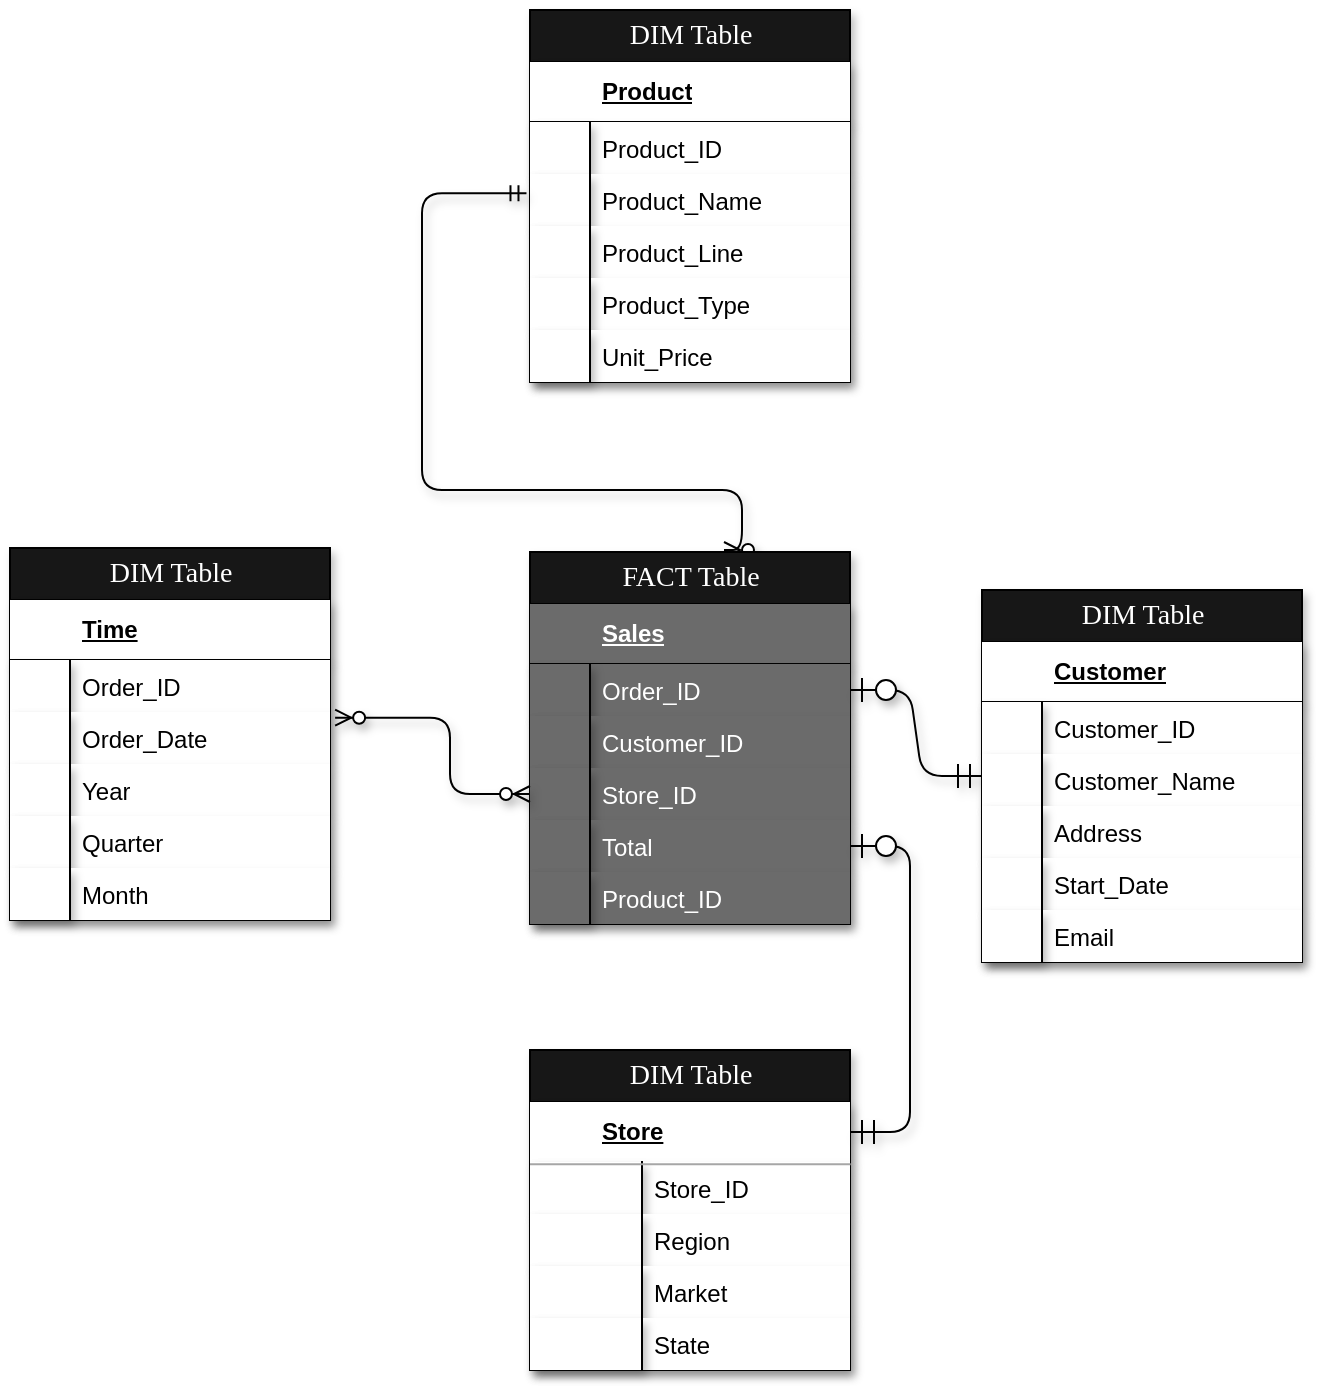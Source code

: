 <mxfile version="12.1.3" type="github" pages="1"><diagram id="MUlQf5XXuXlgFDtIaxSN" name="Page-1"><mxGraphModel dx="2011" dy="1044" grid="1" gridSize="10" guides="0" tooltips="1" connect="1" arrows="1" fold="1" page="1" pageScale="1" pageWidth="1100" pageHeight="850" background="#ffffff" math="0" shadow="0"><root><mxCell id="0"/><mxCell id="1" parent="0"/><mxCell id="2e49270ec7c68f3f-8" value="DIM Table" style="swimlane;html=1;fontStyle=0;childLayout=stackLayout;horizontal=1;startSize=26;horizontalStack=0;resizeParent=1;resizeLast=0;collapsible=1;marginBottom=0;swimlaneFillColor=#ffffff;align=center;rounded=0;shadow=1;comic=0;labelBackgroundColor=none;strokeWidth=1;fontFamily=Verdana;fontSize=14;swimlaneLine=1;fillColor=#171717;fontColor=#FFFFFF;" parent="1" vertex="1"><mxGeometry x="410" y="80" width="160" height="186" as="geometry"/></mxCell><mxCell id="2e49270ec7c68f3f-9" value="Product" style="shape=partialRectangle;top=0;left=0;right=0;bottom=1;html=1;align=left;verticalAlign=middle;spacingLeft=34;spacingRight=4;whiteSpace=wrap;overflow=hidden;rotatable=0;points=[[0,0.5],[1,0.5]];portConstraint=eastwest;dropTarget=0;fontStyle=5;shadow=1;" parent="2e49270ec7c68f3f-8" vertex="1"><mxGeometry y="26" width="160" height="30" as="geometry"/></mxCell><mxCell id="2e49270ec7c68f3f-11" value="Product_ID" style="shape=partialRectangle;top=0;left=0;right=0;bottom=0;html=1;align=left;verticalAlign=top;spacingLeft=34;spacingRight=4;whiteSpace=wrap;overflow=hidden;rotatable=0;points=[[0,0.5],[1,0.5]];portConstraint=eastwest;dropTarget=0;shadow=1;" parent="2e49270ec7c68f3f-8" vertex="1"><mxGeometry y="56" width="160" height="26" as="geometry"/></mxCell><mxCell id="2e49270ec7c68f3f-12" value="" style="shape=partialRectangle;top=0;left=0;bottom=0;html=1;align=left;verticalAlign=top;spacingLeft=4;spacingRight=4;whiteSpace=wrap;overflow=hidden;rotatable=0;points=[];portConstraint=eastwest;part=1;shadow=1;" parent="2e49270ec7c68f3f-11" vertex="1" connectable="0"><mxGeometry width="30" height="26" as="geometry"/></mxCell><mxCell id="2e49270ec7c68f3f-13" value="Product_Name" style="shape=partialRectangle;top=0;left=0;right=0;bottom=0;html=1;align=left;verticalAlign=top;spacingLeft=34;spacingRight=4;whiteSpace=wrap;overflow=hidden;rotatable=0;points=[[0,0.5],[1,0.5]];portConstraint=eastwest;dropTarget=0;shadow=1;" parent="2e49270ec7c68f3f-8" vertex="1"><mxGeometry y="82" width="160" height="26" as="geometry"/></mxCell><mxCell id="2e49270ec7c68f3f-14" value="" style="shape=partialRectangle;top=0;left=0;bottom=0;html=1;align=left;verticalAlign=top;spacingLeft=4;spacingRight=4;whiteSpace=wrap;overflow=hidden;rotatable=0;points=[];portConstraint=eastwest;part=1;shadow=1;" parent="2e49270ec7c68f3f-13" vertex="1" connectable="0"><mxGeometry width="30" height="26" as="geometry"/></mxCell><mxCell id="2e49270ec7c68f3f-15" value="Product_Line" style="shape=partialRectangle;top=0;left=0;right=0;bottom=0;html=1;align=left;verticalAlign=top;spacingLeft=34;spacingRight=4;whiteSpace=wrap;overflow=hidden;rotatable=0;points=[[0,0.5],[1,0.5]];portConstraint=eastwest;dropTarget=0;shadow=1;" parent="2e49270ec7c68f3f-8" vertex="1"><mxGeometry y="108" width="160" height="26" as="geometry"/></mxCell><mxCell id="2e49270ec7c68f3f-16" value="" style="shape=partialRectangle;top=0;left=0;bottom=0;html=1;align=left;verticalAlign=top;spacingLeft=4;spacingRight=4;whiteSpace=wrap;overflow=hidden;rotatable=0;points=[];portConstraint=eastwest;part=1;shadow=1;" parent="2e49270ec7c68f3f-15" vertex="1" connectable="0"><mxGeometry width="30" height="26" as="geometry"/></mxCell><mxCell id="2e49270ec7c68f3f-58" value="" style="edgeStyle=orthogonalEdgeStyle;html=1;endArrow=ERzeroToMany;startArrow=ERmandOne;labelBackgroundColor=none;fontFamily=Verdana;fontSize=14;exitX=-0.011;exitY=0.369;exitDx=0;exitDy=0;exitPerimeter=0;shadow=1;" parent="2e49270ec7c68f3f-8" source="2e49270ec7c68f3f-13" edge="1"><mxGeometry width="100" height="100" relative="1" as="geometry"><mxPoint x="-4" y="150" as="sourcePoint"/><mxPoint x="97" y="270" as="targetPoint"/><Array as="points"><mxPoint x="-54" y="92"/><mxPoint x="-54" y="240"/><mxPoint x="106" y="240"/><mxPoint x="106" y="270"/></Array></mxGeometry></mxCell><mxCell id="-rOR9fBLmaZNpcgYioM3-27" value="Product_Type" style="shape=partialRectangle;top=0;left=0;right=0;bottom=0;html=1;align=left;verticalAlign=top;spacingLeft=34;spacingRight=4;whiteSpace=wrap;overflow=hidden;rotatable=0;points=[[0,0.5],[1,0.5]];portConstraint=eastwest;dropTarget=0;shadow=1;" parent="2e49270ec7c68f3f-8" vertex="1"><mxGeometry y="134" width="160" height="26" as="geometry"/></mxCell><mxCell id="-rOR9fBLmaZNpcgYioM3-28" value="" style="shape=partialRectangle;top=0;left=0;bottom=0;html=1;align=left;verticalAlign=top;spacingLeft=4;spacingRight=4;whiteSpace=wrap;overflow=hidden;rotatable=0;points=[];portConstraint=eastwest;part=1;shadow=1;" parent="-rOR9fBLmaZNpcgYioM3-27" vertex="1" connectable="0"><mxGeometry width="30" height="26" as="geometry"/></mxCell><mxCell id="-rOR9fBLmaZNpcgYioM3-29" value="Unit_Price" style="shape=partialRectangle;top=0;left=0;right=0;bottom=0;html=1;align=left;verticalAlign=top;spacingLeft=34;spacingRight=4;whiteSpace=wrap;overflow=hidden;rotatable=0;points=[[0,0.5],[1,0.5]];portConstraint=eastwest;dropTarget=0;shadow=1;" parent="2e49270ec7c68f3f-8" vertex="1"><mxGeometry y="160" width="160" height="26" as="geometry"/></mxCell><mxCell id="-rOR9fBLmaZNpcgYioM3-30" value="" style="shape=partialRectangle;top=0;left=0;bottom=0;html=1;align=left;verticalAlign=top;spacingLeft=4;spacingRight=4;whiteSpace=wrap;overflow=hidden;rotatable=0;points=[];portConstraint=eastwest;part=1;shadow=1;" parent="-rOR9fBLmaZNpcgYioM3-29" vertex="1" connectable="0"><mxGeometry width="30" height="26" as="geometry"/></mxCell><mxCell id="2e49270ec7c68f3f-19" value="FACT Table" style="swimlane;html=1;fontStyle=0;childLayout=stackLayout;horizontal=1;startSize=26;horizontalStack=0;resizeParent=1;resizeLast=0;collapsible=1;marginBottom=0;swimlaneFillColor=#ffffff;align=center;rounded=0;shadow=1;comic=0;labelBackgroundColor=none;strokeWidth=1;fontFamily=Verdana;fontSize=14;fontColor=#FFFFFF;fillColor=#171717;" parent="1" vertex="1"><mxGeometry x="410" y="351" width="160" height="186" as="geometry"/></mxCell><mxCell id="2e49270ec7c68f3f-20" value="Sales" style="shape=partialRectangle;top=0;left=0;right=0;bottom=1;html=1;align=left;verticalAlign=middle;spacingLeft=34;spacingRight=4;whiteSpace=wrap;overflow=hidden;rotatable=0;points=[[0,0.5],[1,0.5]];portConstraint=eastwest;dropTarget=0;fontStyle=5;shadow=1;fillColor=#6B6B6B;fontColor=#FFFFFF;" parent="2e49270ec7c68f3f-19" vertex="1"><mxGeometry y="26" width="160" height="30" as="geometry"/></mxCell><mxCell id="2e49270ec7c68f3f-22" value="Order_ID" style="shape=partialRectangle;top=0;left=0;right=0;bottom=0;html=1;align=left;verticalAlign=top;spacingLeft=34;spacingRight=4;whiteSpace=wrap;overflow=hidden;rotatable=0;points=[[0,0.5],[1,0.5]];portConstraint=eastwest;dropTarget=0;shadow=1;fillColor=#6B6B6B;fontColor=#FFFFFF;" parent="2e49270ec7c68f3f-19" vertex="1"><mxGeometry y="56" width="160" height="26" as="geometry"/></mxCell><mxCell id="2e49270ec7c68f3f-23" value="" style="shape=partialRectangle;top=0;left=0;bottom=0;html=1;align=left;verticalAlign=top;spacingLeft=4;spacingRight=4;whiteSpace=wrap;overflow=hidden;rotatable=0;points=[];portConstraint=eastwest;part=1;shadow=1;fillColor=#6B6B6B;fontColor=#FFFFFF;" parent="2e49270ec7c68f3f-22" vertex="1" connectable="0"><mxGeometry width="30" height="26" as="geometry"/></mxCell><mxCell id="2e49270ec7c68f3f-24" value="Customer_ID" style="shape=partialRectangle;top=0;left=0;right=0;bottom=0;html=1;align=left;verticalAlign=top;spacingLeft=34;spacingRight=4;whiteSpace=wrap;overflow=hidden;rotatable=0;points=[[0,0.5],[1,0.5]];portConstraint=eastwest;dropTarget=0;shadow=1;fillColor=#6B6B6B;fontColor=#FFFFFF;" parent="2e49270ec7c68f3f-19" vertex="1"><mxGeometry y="82" width="160" height="26" as="geometry"/></mxCell><mxCell id="2e49270ec7c68f3f-25" value="" style="shape=partialRectangle;top=0;left=0;bottom=0;html=1;align=left;verticalAlign=top;spacingLeft=4;spacingRight=4;whiteSpace=wrap;overflow=hidden;rotatable=0;points=[];portConstraint=eastwest;part=1;shadow=1;fillColor=#6B6B6B;fontColor=#FFFFFF;" parent="2e49270ec7c68f3f-24" vertex="1" connectable="0"><mxGeometry width="30" height="26" as="geometry"/></mxCell><mxCell id="2e49270ec7c68f3f-26" value="Store_ID" style="shape=partialRectangle;top=0;left=0;right=0;bottom=0;html=1;align=left;verticalAlign=top;spacingLeft=34;spacingRight=4;whiteSpace=wrap;overflow=hidden;rotatable=0;points=[[0,0.5],[1,0.5]];portConstraint=eastwest;dropTarget=0;shadow=1;fillColor=#6B6B6B;fontColor=#FFFFFF;" parent="2e49270ec7c68f3f-19" vertex="1"><mxGeometry y="108" width="160" height="26" as="geometry"/></mxCell><mxCell id="2e49270ec7c68f3f-27" value="" style="shape=partialRectangle;top=0;left=0;bottom=0;html=1;align=left;verticalAlign=top;spacingLeft=4;spacingRight=4;whiteSpace=wrap;overflow=hidden;rotatable=0;points=[];portConstraint=eastwest;part=1;shadow=1;fillColor=#6B6B6B;fontColor=#FFFFFF;" parent="2e49270ec7c68f3f-26" vertex="1" connectable="0"><mxGeometry width="30" height="26" as="geometry"/></mxCell><mxCell id="-rOR9fBLmaZNpcgYioM3-1" value="Total" style="shape=partialRectangle;top=0;left=0;right=0;bottom=0;html=1;align=left;verticalAlign=top;spacingLeft=34;spacingRight=4;whiteSpace=wrap;overflow=hidden;rotatable=0;points=[[0,0.5],[1,0.5]];portConstraint=eastwest;dropTarget=0;shadow=1;fillColor=#6B6B6B;fontColor=#FFFFFF;" parent="2e49270ec7c68f3f-19" vertex="1"><mxGeometry y="134" width="160" height="26" as="geometry"/></mxCell><mxCell id="-rOR9fBLmaZNpcgYioM3-2" value="" style="shape=partialRectangle;top=0;left=0;bottom=0;html=1;align=left;verticalAlign=top;spacingLeft=4;spacingRight=4;whiteSpace=wrap;overflow=hidden;rotatable=0;points=[];portConstraint=eastwest;part=1;shadow=1;fillColor=#6B6B6B;fontColor=#FFFFFF;" parent="-rOR9fBLmaZNpcgYioM3-1" vertex="1" connectable="0"><mxGeometry width="30" height="26" as="geometry"/></mxCell><mxCell id="-rOR9fBLmaZNpcgYioM3-25" value="Product_ID" style="shape=partialRectangle;top=0;left=0;right=0;bottom=0;html=1;align=left;verticalAlign=top;spacingLeft=34;spacingRight=4;whiteSpace=wrap;overflow=hidden;rotatable=0;points=[[0,0.5],[1,0.5]];portConstraint=eastwest;dropTarget=0;shadow=1;fillColor=#6B6B6B;fontColor=#FFFFFF;" parent="2e49270ec7c68f3f-19" vertex="1"><mxGeometry y="160" width="160" height="26" as="geometry"/></mxCell><mxCell id="-rOR9fBLmaZNpcgYioM3-26" value="" style="shape=partialRectangle;top=0;left=0;bottom=0;html=1;align=left;verticalAlign=top;spacingLeft=4;spacingRight=4;whiteSpace=wrap;overflow=hidden;rotatable=0;points=[];portConstraint=eastwest;part=1;shadow=1;fillColor=#6B6B6B;fontColor=#FFFFFF;" parent="-rOR9fBLmaZNpcgYioM3-25" vertex="1" connectable="0"><mxGeometry width="30" height="26" as="geometry"/></mxCell><mxCell id="-rOR9fBLmaZNpcgYioM3-5" style="edgeStyle=entityRelationEdgeStyle;html=1;endArrow=ERzeroToOne;startArrow=ERmandOne;labelBackgroundColor=none;fontFamily=Verdana;fontSize=14;sourcePerimeterSpacing=0;startSize=10;endSize=10;shadow=1;" parent="1" source="2e49270ec7c68f3f-30" target="2e49270ec7c68f3f-22" edge="1"><mxGeometry relative="1" as="geometry"/></mxCell><mxCell id="2e49270ec7c68f3f-30" value="DIM Table" style="swimlane;html=1;fontStyle=0;childLayout=stackLayout;horizontal=1;startSize=26;horizontalStack=0;resizeParent=1;resizeLast=0;collapsible=1;marginBottom=0;swimlaneFillColor=#ffffff;align=center;rounded=0;shadow=1;comic=0;labelBackgroundColor=none;strokeWidth=1;fontFamily=Verdana;fontSize=14;fontColor=#FFFFFF;fillColor=#171717;" parent="1" vertex="1"><mxGeometry x="636" y="370" width="160" height="186" as="geometry"/></mxCell><mxCell id="2e49270ec7c68f3f-31" value="Customer" style="shape=partialRectangle;top=0;left=0;right=0;bottom=1;html=1;align=left;verticalAlign=middle;spacingLeft=34;spacingRight=4;whiteSpace=wrap;overflow=hidden;rotatable=0;points=[[0,0.5],[1,0.5]];portConstraint=eastwest;dropTarget=0;fontStyle=5;shadow=1;" parent="2e49270ec7c68f3f-30" vertex="1"><mxGeometry y="26" width="160" height="30" as="geometry"/></mxCell><mxCell id="2e49270ec7c68f3f-33" value="Customer_ID" style="shape=partialRectangle;top=0;left=0;right=0;bottom=0;html=1;align=left;verticalAlign=top;spacingLeft=34;spacingRight=4;whiteSpace=wrap;overflow=hidden;rotatable=0;points=[[0,0.5],[1,0.5]];portConstraint=eastwest;dropTarget=0;shadow=1;" parent="2e49270ec7c68f3f-30" vertex="1"><mxGeometry y="56" width="160" height="26" as="geometry"/></mxCell><mxCell id="2e49270ec7c68f3f-34" value="" style="shape=partialRectangle;top=0;left=0;bottom=0;html=1;align=left;verticalAlign=top;spacingLeft=4;spacingRight=4;whiteSpace=wrap;overflow=hidden;rotatable=0;points=[];portConstraint=eastwest;part=1;shadow=1;" parent="2e49270ec7c68f3f-33" vertex="1" connectable="0"><mxGeometry width="30" height="26" as="geometry"/></mxCell><mxCell id="2e49270ec7c68f3f-35" value="Customer_Name" style="shape=partialRectangle;top=0;left=0;right=0;bottom=0;html=1;align=left;verticalAlign=top;spacingLeft=34;spacingRight=4;whiteSpace=wrap;overflow=hidden;rotatable=0;points=[[0,0.5],[1,0.5]];portConstraint=eastwest;dropTarget=0;shadow=1;" parent="2e49270ec7c68f3f-30" vertex="1"><mxGeometry y="82" width="160" height="26" as="geometry"/></mxCell><mxCell id="2e49270ec7c68f3f-36" value="" style="shape=partialRectangle;top=0;left=0;bottom=0;html=1;align=left;verticalAlign=top;spacingLeft=4;spacingRight=4;whiteSpace=wrap;overflow=hidden;rotatable=0;points=[];portConstraint=eastwest;part=1;shadow=1;" parent="2e49270ec7c68f3f-35" vertex="1" connectable="0"><mxGeometry width="30" height="26" as="geometry"/></mxCell><mxCell id="2e49270ec7c68f3f-37" value="Address" style="shape=partialRectangle;top=0;left=0;right=0;bottom=0;html=1;align=left;verticalAlign=top;spacingLeft=34;spacingRight=4;whiteSpace=wrap;overflow=hidden;rotatable=0;points=[[0,0.5],[1,0.5]];portConstraint=eastwest;dropTarget=0;shadow=1;" parent="2e49270ec7c68f3f-30" vertex="1"><mxGeometry y="108" width="160" height="26" as="geometry"/></mxCell><mxCell id="2e49270ec7c68f3f-38" value="" style="shape=partialRectangle;top=0;left=0;bottom=0;html=1;align=left;verticalAlign=top;spacingLeft=4;spacingRight=4;whiteSpace=wrap;overflow=hidden;rotatable=0;points=[];portConstraint=eastwest;part=1;shadow=1;" parent="2e49270ec7c68f3f-37" vertex="1" connectable="0"><mxGeometry width="30" height="26" as="geometry"/></mxCell><mxCell id="-rOR9fBLmaZNpcgYioM3-17" value="Start_Date" style="shape=partialRectangle;top=0;left=0;right=0;bottom=0;html=1;align=left;verticalAlign=top;spacingLeft=34;spacingRight=4;whiteSpace=wrap;overflow=hidden;rotatable=0;points=[[0,0.5],[1,0.5]];portConstraint=eastwest;dropTarget=0;shadow=1;" parent="2e49270ec7c68f3f-30" vertex="1"><mxGeometry y="134" width="160" height="26" as="geometry"/></mxCell><mxCell id="-rOR9fBLmaZNpcgYioM3-18" value="" style="shape=partialRectangle;top=0;left=0;bottom=0;html=1;align=left;verticalAlign=top;spacingLeft=4;spacingRight=4;whiteSpace=wrap;overflow=hidden;rotatable=0;points=[];portConstraint=eastwest;part=1;shadow=1;" parent="-rOR9fBLmaZNpcgYioM3-17" vertex="1" connectable="0"><mxGeometry width="30" height="26" as="geometry"/></mxCell><mxCell id="-rOR9fBLmaZNpcgYioM3-19" value="Email" style="shape=partialRectangle;top=0;left=0;right=0;bottom=0;html=1;align=left;verticalAlign=top;spacingLeft=34;spacingRight=4;whiteSpace=wrap;overflow=hidden;rotatable=0;points=[[0,0.5],[1,0.5]];portConstraint=eastwest;dropTarget=0;shadow=1;" parent="2e49270ec7c68f3f-30" vertex="1"><mxGeometry y="160" width="160" height="26" as="geometry"/></mxCell><mxCell id="-rOR9fBLmaZNpcgYioM3-20" value="" style="shape=partialRectangle;top=0;left=0;bottom=0;html=1;align=left;verticalAlign=top;spacingLeft=4;spacingRight=4;whiteSpace=wrap;overflow=hidden;rotatable=0;points=[];portConstraint=eastwest;part=1;shadow=1;" parent="-rOR9fBLmaZNpcgYioM3-19" vertex="1" connectable="0"><mxGeometry width="30" height="26" as="geometry"/></mxCell><mxCell id="2e49270ec7c68f3f-48" value="DIM Table" style="swimlane;html=1;fontStyle=0;childLayout=stackLayout;horizontal=1;startSize=26;horizontalStack=0;resizeParent=1;resizeLast=0;collapsible=1;marginBottom=0;swimlaneFillColor=#ffffff;align=center;rounded=0;shadow=1;comic=0;labelBackgroundColor=none;strokeWidth=1;fontFamily=Verdana;fontSize=14;fontColor=#FFFFFF;fillColor=#171717;" parent="1" vertex="1"><mxGeometry x="410" y="600" width="160" height="160" as="geometry"/></mxCell><mxCell id="2e49270ec7c68f3f-49" value="Store" style="shape=partialRectangle;top=0;left=0;right=0;bottom=0;html=1;align=left;verticalAlign=middle;spacingLeft=34;spacingRight=4;whiteSpace=wrap;overflow=hidden;rotatable=0;points=[[0,0.5],[1,0.5]];portConstraint=eastwest;dropTarget=0;fontStyle=5;shadow=1;" parent="2e49270ec7c68f3f-48" vertex="1"><mxGeometry y="26" width="160" height="30" as="geometry"/></mxCell><mxCell id="2e49270ec7c68f3f-53" value="Store_ID" style="shape=partialRectangle;top=0;left=0;right=0;bottom=0;html=1;align=left;verticalAlign=top;spacingLeft=60;spacingRight=4;whiteSpace=wrap;overflow=hidden;rotatable=0;points=[[0,0.5],[1,0.5]];portConstraint=eastwest;dropTarget=0;shadow=1;" parent="2e49270ec7c68f3f-48" vertex="1"><mxGeometry y="56" width="160" height="26" as="geometry"/></mxCell><mxCell id="2e49270ec7c68f3f-54" value="" style="shape=partialRectangle;top=0;left=0;bottom=0;html=1;align=left;verticalAlign=top;spacingLeft=4;spacingRight=4;whiteSpace=wrap;overflow=hidden;rotatable=0;points=[];portConstraint=eastwest;part=1;shadow=1;" parent="2e49270ec7c68f3f-53" vertex="1" connectable="0"><mxGeometry width="56" height="26" as="geometry"/></mxCell><mxCell id="-rOR9fBLmaZNpcgYioM3-7" value="Region" style="shape=partialRectangle;top=0;left=0;right=0;bottom=0;html=1;align=left;verticalAlign=top;spacingLeft=60;spacingRight=4;whiteSpace=wrap;overflow=hidden;rotatable=0;points=[[0,0.5],[1,0.5]];portConstraint=eastwest;dropTarget=0;shadow=1;" parent="2e49270ec7c68f3f-48" vertex="1"><mxGeometry y="82" width="160" height="26" as="geometry"/></mxCell><mxCell id="-rOR9fBLmaZNpcgYioM3-8" value="" style="shape=partialRectangle;top=0;left=0;bottom=0;html=1;align=left;verticalAlign=top;spacingLeft=4;spacingRight=4;whiteSpace=wrap;overflow=hidden;rotatable=0;points=[];portConstraint=eastwest;part=1;shadow=1;" parent="-rOR9fBLmaZNpcgYioM3-7" vertex="1" connectable="0"><mxGeometry width="56" height="26" as="geometry"/></mxCell><mxCell id="-rOR9fBLmaZNpcgYioM3-9" value="Market" style="shape=partialRectangle;top=0;left=0;right=0;bottom=0;html=1;align=left;verticalAlign=top;spacingLeft=60;spacingRight=4;whiteSpace=wrap;overflow=hidden;rotatable=0;points=[[0,0.5],[1,0.5]];portConstraint=eastwest;dropTarget=0;shadow=1;" parent="2e49270ec7c68f3f-48" vertex="1"><mxGeometry y="108" width="160" height="26" as="geometry"/></mxCell><mxCell id="-rOR9fBLmaZNpcgYioM3-10" value="" style="shape=partialRectangle;top=0;left=0;bottom=0;html=1;align=left;verticalAlign=top;spacingLeft=4;spacingRight=4;whiteSpace=wrap;overflow=hidden;rotatable=0;points=[];portConstraint=eastwest;part=1;shadow=1;" parent="-rOR9fBLmaZNpcgYioM3-9" vertex="1" connectable="0"><mxGeometry width="56" height="26" as="geometry"/></mxCell><mxCell id="-rOR9fBLmaZNpcgYioM3-21" value="State" style="shape=partialRectangle;top=0;left=0;right=0;bottom=0;html=1;align=left;verticalAlign=top;spacingLeft=60;spacingRight=4;whiteSpace=wrap;overflow=hidden;rotatable=0;points=[[0,0.5],[1,0.5]];portConstraint=eastwest;dropTarget=0;shadow=1;" parent="2e49270ec7c68f3f-48" vertex="1"><mxGeometry y="134" width="160" height="26" as="geometry"/></mxCell><mxCell id="-rOR9fBLmaZNpcgYioM3-22" value="" style="shape=partialRectangle;top=0;left=0;bottom=0;html=1;align=left;verticalAlign=top;spacingLeft=4;spacingRight=4;whiteSpace=wrap;overflow=hidden;rotatable=0;points=[];portConstraint=eastwest;part=1;shadow=1;" parent="-rOR9fBLmaZNpcgYioM3-21" vertex="1" connectable="0"><mxGeometry width="56" height="26" as="geometry"/></mxCell><mxCell id="6PoKw7VBicuPqXE-aEah-4" value="" style="endArrow=none;html=1;fontColor=#FFFFFF;entryX=1.002;entryY=1.039;entryDx=0;entryDy=0;entryPerimeter=0;exitX=0;exitY=0.045;exitDx=0;exitDy=0;exitPerimeter=0;strokeColor=#A6A6A6;" edge="1" parent="2e49270ec7c68f3f-48" source="2e49270ec7c68f3f-53" target="2e49270ec7c68f3f-49"><mxGeometry width="50" height="50" relative="1" as="geometry"><mxPoint x="-20" y="230" as="sourcePoint"/><mxPoint x="30" y="180" as="targetPoint"/></mxGeometry></mxCell><mxCell id="2e49270ec7c68f3f-56" value="" style="edgeStyle=orthogonalEdgeStyle;html=1;endArrow=ERzeroToMany;endFill=1;startArrow=ERzeroToMany;labelBackgroundColor=none;fontFamily=Verdana;fontSize=14;entryX=0;entryY=0.5;exitX=1.016;exitY=0.11;exitDx=0;exitDy=0;exitPerimeter=0;shadow=1;" parent="1" source="2e49270ec7c68f3f-85" target="2e49270ec7c68f3f-26" edge="1"><mxGeometry width="100" height="100" relative="1" as="geometry"><mxPoint x="240" y="641" as="sourcePoint"/><mxPoint x="340" y="541" as="targetPoint"/><Array as="points"><mxPoint x="370" y="434"/><mxPoint x="370" y="472"/></Array></mxGeometry></mxCell><mxCell id="2e49270ec7c68f3f-60" value="" style="edgeStyle=entityRelationEdgeStyle;html=1;endArrow=ERzeroToOne;startArrow=ERmandOne;labelBackgroundColor=none;fontFamily=Verdana;fontSize=14;exitX=1;exitY=0.5;sourcePerimeterSpacing=0;startSize=10;endSize=10;shadow=1;" parent="1" source="2e49270ec7c68f3f-49" target="-rOR9fBLmaZNpcgYioM3-1" edge="1"><mxGeometry width="100" height="100" relative="1" as="geometry"><mxPoint x="720" y="711" as="sourcePoint"/><mxPoint x="820" y="611" as="targetPoint"/></mxGeometry></mxCell><mxCell id="2e49270ec7c68f3f-80" value="DIM Table" style="swimlane;html=1;fontStyle=0;childLayout=stackLayout;horizontal=1;startSize=26;horizontalStack=0;resizeParent=1;resizeLast=0;collapsible=1;marginBottom=0;swimlaneFillColor=#ffffff;align=center;rounded=0;shadow=1;comic=0;labelBackgroundColor=none;strokeWidth=1;fontFamily=Verdana;fontSize=14;fontColor=#FFFFFF;fillColor=#171717;" parent="1" vertex="1"><mxGeometry x="150" y="349" width="160" height="186" as="geometry"/></mxCell><mxCell id="2e49270ec7c68f3f-81" value="Time" style="shape=partialRectangle;top=0;left=0;right=0;bottom=1;html=1;align=left;verticalAlign=middle;spacingLeft=34;spacingRight=4;whiteSpace=wrap;overflow=hidden;rotatable=0;points=[[0,0.5],[1,0.5]];portConstraint=eastwest;dropTarget=0;fontStyle=5;shadow=1;" parent="2e49270ec7c68f3f-80" vertex="1"><mxGeometry y="26" width="160" height="30" as="geometry"/></mxCell><mxCell id="2e49270ec7c68f3f-83" value="Order_ID" style="shape=partialRectangle;top=0;left=0;right=0;bottom=0;html=1;align=left;verticalAlign=top;spacingLeft=34;spacingRight=4;whiteSpace=wrap;overflow=hidden;rotatable=0;points=[[0,0.5],[1,0.5]];portConstraint=eastwest;dropTarget=0;shadow=1;" parent="2e49270ec7c68f3f-80" vertex="1"><mxGeometry y="56" width="160" height="26" as="geometry"/></mxCell><mxCell id="2e49270ec7c68f3f-84" value="" style="shape=partialRectangle;top=0;left=0;bottom=0;html=1;align=left;verticalAlign=top;spacingLeft=4;spacingRight=4;whiteSpace=wrap;overflow=hidden;rotatable=0;points=[];portConstraint=eastwest;part=1;shadow=1;" parent="2e49270ec7c68f3f-83" vertex="1" connectable="0"><mxGeometry width="30" height="26" as="geometry"/></mxCell><mxCell id="2e49270ec7c68f3f-85" value="Order_Date" style="shape=partialRectangle;top=0;left=0;right=0;bottom=0;html=1;align=left;verticalAlign=top;spacingLeft=34;spacingRight=4;whiteSpace=wrap;overflow=hidden;rotatable=0;points=[[0,0.5],[1,0.5]];portConstraint=eastwest;dropTarget=0;shadow=1;" parent="2e49270ec7c68f3f-80" vertex="1"><mxGeometry y="82" width="160" height="26" as="geometry"/></mxCell><mxCell id="2e49270ec7c68f3f-86" value="" style="shape=partialRectangle;top=0;left=0;bottom=0;html=1;align=left;verticalAlign=top;spacingLeft=4;spacingRight=4;whiteSpace=wrap;overflow=hidden;rotatable=0;points=[];portConstraint=eastwest;part=1;shadow=1;" parent="2e49270ec7c68f3f-85" vertex="1" connectable="0"><mxGeometry width="30" height="26" as="geometry"/></mxCell><mxCell id="2e49270ec7c68f3f-87" value="Year" style="shape=partialRectangle;top=0;left=0;right=0;bottom=0;html=1;align=left;verticalAlign=top;spacingLeft=34;spacingRight=4;whiteSpace=wrap;overflow=hidden;rotatable=0;points=[[0,0.5],[1,0.5]];portConstraint=eastwest;dropTarget=0;shadow=1;" parent="2e49270ec7c68f3f-80" vertex="1"><mxGeometry y="108" width="160" height="26" as="geometry"/></mxCell><mxCell id="2e49270ec7c68f3f-88" value="" style="shape=partialRectangle;top=0;left=0;bottom=0;html=1;align=left;verticalAlign=top;spacingLeft=4;spacingRight=4;whiteSpace=wrap;overflow=hidden;rotatable=0;points=[];portConstraint=eastwest;part=1;shadow=1;" parent="2e49270ec7c68f3f-87" vertex="1" connectable="0"><mxGeometry width="30" height="26" as="geometry"/></mxCell><mxCell id="-rOR9fBLmaZNpcgYioM3-11" value="Quarter" style="shape=partialRectangle;top=0;left=0;right=0;bottom=0;html=1;align=left;verticalAlign=top;spacingLeft=34;spacingRight=4;whiteSpace=wrap;overflow=hidden;rotatable=0;points=[[0,0.5],[1,0.5]];portConstraint=eastwest;dropTarget=0;shadow=1;" parent="2e49270ec7c68f3f-80" vertex="1"><mxGeometry y="134" width="160" height="26" as="geometry"/></mxCell><mxCell id="-rOR9fBLmaZNpcgYioM3-12" value="" style="shape=partialRectangle;top=0;left=0;bottom=0;html=1;align=left;verticalAlign=top;spacingLeft=4;spacingRight=4;whiteSpace=wrap;overflow=hidden;rotatable=0;points=[];portConstraint=eastwest;part=1;shadow=1;" parent="-rOR9fBLmaZNpcgYioM3-11" vertex="1" connectable="0"><mxGeometry width="30" height="26" as="geometry"/></mxCell><mxCell id="-rOR9fBLmaZNpcgYioM3-13" value="Month" style="shape=partialRectangle;top=0;left=0;right=0;bottom=0;html=1;align=left;verticalAlign=top;spacingLeft=34;spacingRight=4;whiteSpace=wrap;overflow=hidden;rotatable=0;points=[[0,0.5],[1,0.5]];portConstraint=eastwest;dropTarget=0;shadow=1;" parent="2e49270ec7c68f3f-80" vertex="1"><mxGeometry y="160" width="160" height="26" as="geometry"/></mxCell><mxCell id="-rOR9fBLmaZNpcgYioM3-14" value="" style="shape=partialRectangle;top=0;left=0;bottom=0;html=1;align=left;verticalAlign=top;spacingLeft=4;spacingRight=4;whiteSpace=wrap;overflow=hidden;rotatable=0;points=[];portConstraint=eastwest;part=1;shadow=1;" parent="-rOR9fBLmaZNpcgYioM3-13" vertex="1" connectable="0"><mxGeometry width="30" height="26" as="geometry"/></mxCell><mxCell id="6PoKw7VBicuPqXE-aEah-5" value="Text" style="text;html=1;resizable=0;points=[];autosize=1;align=left;verticalAlign=top;spacingTop=-4;fontColor=#FFFFFF;" vertex="1" parent="1"><mxGeometry x="752" y="648" width="40" height="20" as="geometry"/></mxCell></root></mxGraphModel></diagram></mxfile>